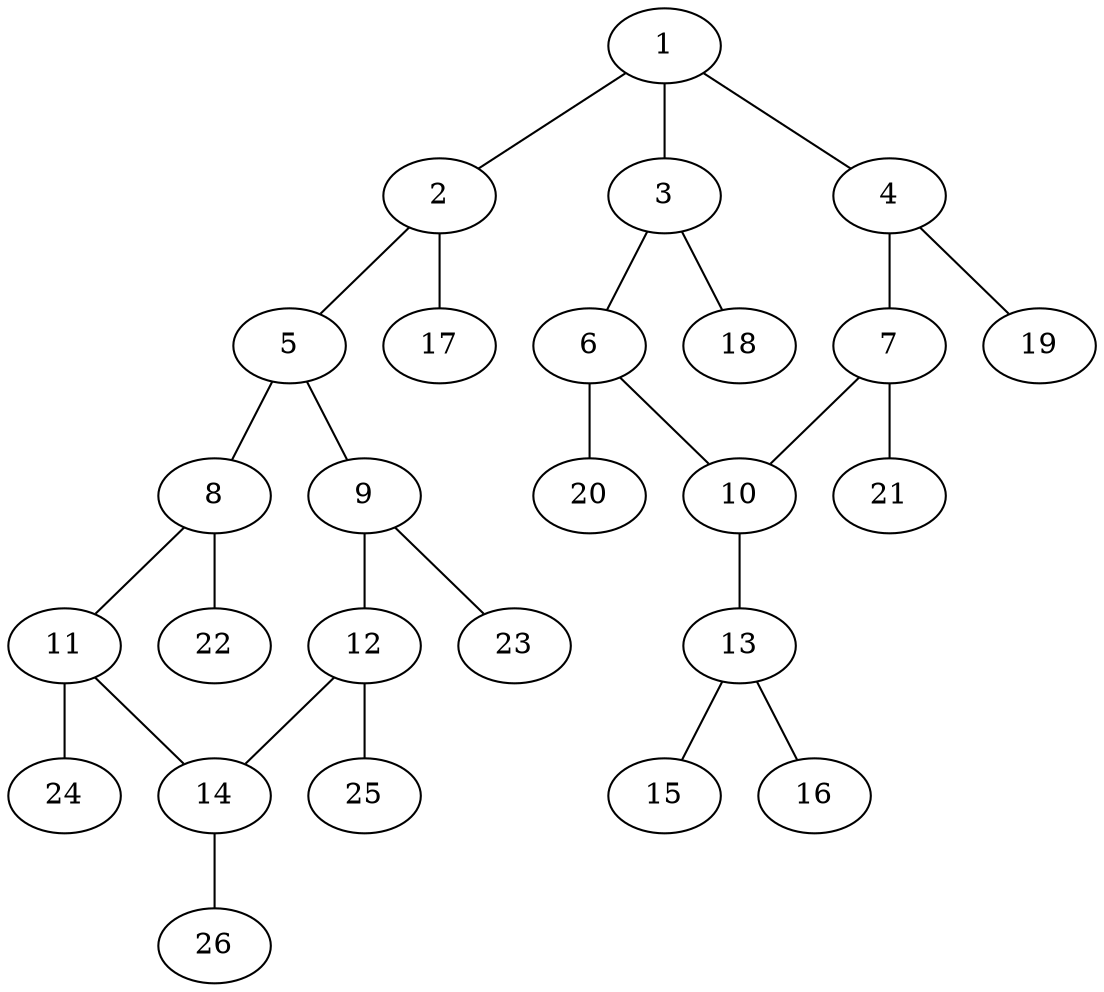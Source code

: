 graph molecule_2118 {
	1	 [chem=C];
	2	 [chem=N];
	1 -- 2	 [valence=1];
	3	 [chem=C];
	1 -- 3	 [valence=1];
	4	 [chem=C];
	1 -- 4	 [valence=2];
	5	 [chem=C];
	2 -- 5	 [valence=1];
	17	 [chem=H];
	2 -- 17	 [valence=1];
	6	 [chem=C];
	3 -- 6	 [valence=2];
	18	 [chem=H];
	3 -- 18	 [valence=1];
	7	 [chem=C];
	4 -- 7	 [valence=1];
	19	 [chem=H];
	4 -- 19	 [valence=1];
	8	 [chem=C];
	5 -- 8	 [valence=2];
	9	 [chem=C];
	5 -- 9	 [valence=1];
	10	 [chem=C];
	6 -- 10	 [valence=1];
	20	 [chem=H];
	6 -- 20	 [valence=1];
	7 -- 10	 [valence=2];
	21	 [chem=H];
	7 -- 21	 [valence=1];
	11	 [chem=C];
	8 -- 11	 [valence=1];
	22	 [chem=H];
	8 -- 22	 [valence=1];
	12	 [chem=C];
	9 -- 12	 [valence=2];
	23	 [chem=H];
	9 -- 23	 [valence=1];
	13	 [chem=N];
	10 -- 13	 [valence=1];
	14	 [chem=C];
	11 -- 14	 [valence=2];
	24	 [chem=H];
	11 -- 24	 [valence=1];
	12 -- 14	 [valence=1];
	25	 [chem=H];
	12 -- 25	 [valence=1];
	15	 [chem=O];
	13 -- 15	 [valence=2];
	16	 [chem=O];
	13 -- 16	 [valence=1];
	26	 [chem=H];
	14 -- 26	 [valence=1];
}
